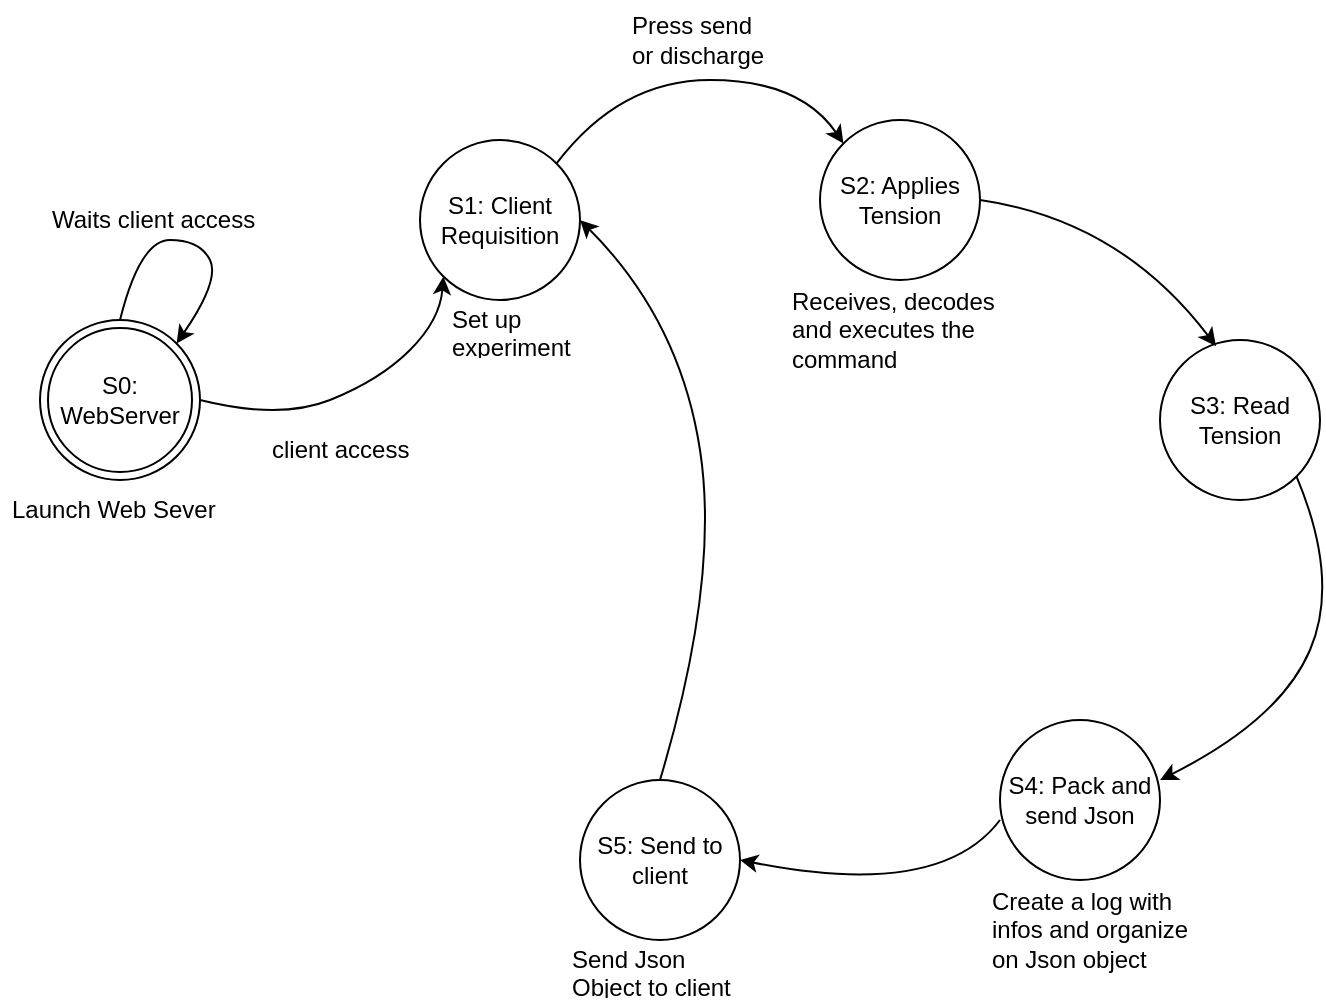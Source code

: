 <mxfile>
    <diagram id="NDqcSUCW45T6UChjGfSE" name="Page-1">
        <mxGraphModel dx="1086" dy="779" grid="1" gridSize="10" guides="1" tooltips="1" connect="1" arrows="1" fold="1" page="1" pageScale="1" pageWidth="850" pageHeight="1100" math="0" shadow="0">
            <root>
                <mxCell id="0"/>
                <mxCell id="1" parent="0"/>
                <mxCell id="2" value="S0: WebServer" style="ellipse;shape=doubleEllipse;html=1;dashed=0;whiteSpace=wrap;aspect=fixed;" vertex="1" parent="1">
                    <mxGeometry x="80" y="250" width="80" height="80" as="geometry"/>
                </mxCell>
                <mxCell id="3" value="S1: Client Requisition" style="ellipse;whiteSpace=wrap;html=1;aspect=fixed;" vertex="1" parent="1">
                    <mxGeometry x="270" y="160" width="80" height="80" as="geometry"/>
                </mxCell>
                <mxCell id="5" value="S2: Applies Tension" style="ellipse;whiteSpace=wrap;html=1;aspect=fixed;" vertex="1" parent="1">
                    <mxGeometry x="470" y="150" width="80" height="80" as="geometry"/>
                </mxCell>
                <mxCell id="6" value="S3: Read Tension" style="ellipse;whiteSpace=wrap;html=1;aspect=fixed;" vertex="1" parent="1">
                    <mxGeometry x="640" y="260" width="80" height="80" as="geometry"/>
                </mxCell>
                <mxCell id="7" value="S4: Pack and send Json" style="ellipse;whiteSpace=wrap;html=1;aspect=fixed;" vertex="1" parent="1">
                    <mxGeometry x="560" y="450" width="80" height="80" as="geometry"/>
                </mxCell>
                <mxCell id="8" value="S5: Send to client" style="ellipse;whiteSpace=wrap;html=1;aspect=fixed;" vertex="1" parent="1">
                    <mxGeometry x="350" y="480" width="80" height="80" as="geometry"/>
                </mxCell>
                <mxCell id="9" value="" style="curved=1;endArrow=classic;html=1;exitX=0.5;exitY=0;exitDx=0;exitDy=0;entryX=1;entryY=0;entryDx=0;entryDy=0;" edge="1" parent="1" source="2" target="2">
                    <mxGeometry width="50" height="50" relative="1" as="geometry">
                        <mxPoint x="520" y="520" as="sourcePoint"/>
                        <mxPoint x="190" y="280" as="targetPoint"/>
                        <Array as="points">
                            <mxPoint x="130" y="210"/>
                            <mxPoint x="160" y="210"/>
                            <mxPoint x="170" y="230"/>
                        </Array>
                    </mxGeometry>
                </mxCell>
                <mxCell id="10" value="" style="curved=1;endArrow=classic;html=1;exitX=1;exitY=0.5;exitDx=0;exitDy=0;entryX=0;entryY=1;entryDx=0;entryDy=0;" edge="1" parent="1" source="2" target="3">
                    <mxGeometry width="50" height="50" relative="1" as="geometry">
                        <mxPoint x="130" y="260" as="sourcePoint"/>
                        <mxPoint x="158" y="272" as="targetPoint"/>
                        <Array as="points">
                            <mxPoint x="200" y="300"/>
                            <mxPoint x="250" y="280"/>
                            <mxPoint x="280" y="250"/>
                        </Array>
                    </mxGeometry>
                </mxCell>
                <mxCell id="11" value="" style="curved=1;endArrow=classic;html=1;exitX=1;exitY=0;exitDx=0;exitDy=0;entryX=0;entryY=0;entryDx=0;entryDy=0;" edge="1" parent="1" source="3" target="5">
                    <mxGeometry width="50" height="50" relative="1" as="geometry">
                        <mxPoint x="170" y="300" as="sourcePoint"/>
                        <mxPoint x="292" y="238" as="targetPoint"/>
                        <Array as="points">
                            <mxPoint x="370" y="130"/>
                            <mxPoint x="460" y="130"/>
                        </Array>
                    </mxGeometry>
                </mxCell>
                <mxCell id="13" value="" style="curved=1;endArrow=classic;html=1;exitX=1;exitY=0.5;exitDx=0;exitDy=0;entryX=0.35;entryY=0.038;entryDx=0;entryDy=0;entryPerimeter=0;" edge="1" parent="1" source="5" target="6">
                    <mxGeometry width="50" height="50" relative="1" as="geometry">
                        <mxPoint x="170" y="300" as="sourcePoint"/>
                        <mxPoint x="292" y="238" as="targetPoint"/>
                        <Array as="points">
                            <mxPoint x="620" y="200"/>
                        </Array>
                    </mxGeometry>
                </mxCell>
                <mxCell id="14" value="" style="curved=1;endArrow=classic;html=1;exitX=1;exitY=1;exitDx=0;exitDy=0;entryX=1;entryY=0.375;entryDx=0;entryDy=0;entryPerimeter=0;" edge="1" parent="1" source="6" target="7">
                    <mxGeometry width="50" height="50" relative="1" as="geometry">
                        <mxPoint x="535" y="237" as="sourcePoint"/>
                        <mxPoint x="650" y="310" as="targetPoint"/>
                        <Array as="points">
                            <mxPoint x="730" y="380"/>
                            <mxPoint x="700" y="450"/>
                        </Array>
                    </mxGeometry>
                </mxCell>
                <mxCell id="15" value="" style="curved=1;endArrow=classic;html=1;exitX=0;exitY=0.625;exitDx=0;exitDy=0;entryX=1;entryY=0.5;entryDx=0;entryDy=0;exitPerimeter=0;" edge="1" parent="1" source="7" target="8">
                    <mxGeometry width="50" height="50" relative="1" as="geometry">
                        <mxPoint x="718" y="338" as="sourcePoint"/>
                        <mxPoint x="650" y="490" as="targetPoint"/>
                        <Array as="points">
                            <mxPoint x="530" y="540"/>
                        </Array>
                    </mxGeometry>
                </mxCell>
                <mxCell id="16" value="" style="curved=1;endArrow=classic;html=1;exitX=0.5;exitY=0;exitDx=0;exitDy=0;entryX=1;entryY=0.5;entryDx=0;entryDy=0;" edge="1" parent="1" source="8" target="3">
                    <mxGeometry width="50" height="50" relative="1" as="geometry">
                        <mxPoint x="520" y="520" as="sourcePoint"/>
                        <mxPoint x="570" y="470" as="targetPoint"/>
                        <Array as="points">
                            <mxPoint x="420" y="380"/>
                            <mxPoint x="400" y="250"/>
                        </Array>
                    </mxGeometry>
                </mxCell>
                <mxCell id="17" value="Launch Web Sever" style="text;strokeColor=none;fillColor=none;align=left;verticalAlign=middle;spacingLeft=4;spacingRight=4;overflow=hidden;points=[[0,0.5],[1,0.5]];portConstraint=eastwest;rotatable=0;whiteSpace=wrap;html=1;" vertex="1" parent="1">
                    <mxGeometry x="60" y="330" width="120" height="30" as="geometry"/>
                </mxCell>
                <mxCell id="18" value="Set up experiment" style="text;strokeColor=none;fillColor=none;align=left;verticalAlign=middle;spacingLeft=4;spacingRight=4;overflow=hidden;points=[[0,0.5],[1,0.5]];portConstraint=eastwest;rotatable=0;whiteSpace=wrap;html=1;" vertex="1" parent="1">
                    <mxGeometry x="280" y="240" width="80" height="30" as="geometry"/>
                </mxCell>
                <mxCell id="19" value="Receives, decodes and executes the command" style="text;strokeColor=none;fillColor=none;align=left;verticalAlign=middle;spacingLeft=4;spacingRight=4;overflow=hidden;points=[[0,0.5],[1,0.5]];portConstraint=eastwest;rotatable=0;whiteSpace=wrap;html=1;" vertex="1" parent="1">
                    <mxGeometry x="450" y="230" width="120" height="50" as="geometry"/>
                </mxCell>
                <mxCell id="21" value="Create a log with infos and organize on Json object" style="text;strokeColor=none;fillColor=none;align=left;verticalAlign=middle;spacingLeft=4;spacingRight=4;overflow=hidden;points=[[0,0.5],[1,0.5]];portConstraint=eastwest;rotatable=0;whiteSpace=wrap;html=1;" vertex="1" parent="1">
                    <mxGeometry x="550" y="530" width="120" height="50" as="geometry"/>
                </mxCell>
                <mxCell id="22" value="Send Json Object to client&amp;nbsp;" style="text;strokeColor=none;fillColor=none;align=left;verticalAlign=middle;spacingLeft=4;spacingRight=4;overflow=hidden;points=[[0,0.5],[1,0.5]];portConstraint=eastwest;rotatable=0;whiteSpace=wrap;html=1;" vertex="1" parent="1">
                    <mxGeometry x="340" y="560" width="100" height="30" as="geometry"/>
                </mxCell>
                <mxCell id="23" value="Waits client access" style="text;strokeColor=none;fillColor=none;align=left;verticalAlign=middle;spacingLeft=4;spacingRight=4;overflow=hidden;points=[[0,0.5],[1,0.5]];portConstraint=eastwest;rotatable=0;whiteSpace=wrap;html=1;" vertex="1" parent="1">
                    <mxGeometry x="80" y="185" width="120" height="30" as="geometry"/>
                </mxCell>
                <mxCell id="24" value="client access" style="text;strokeColor=none;fillColor=none;align=left;verticalAlign=middle;spacingLeft=4;spacingRight=4;overflow=hidden;points=[[0,0.5],[1,0.5]];portConstraint=eastwest;rotatable=0;whiteSpace=wrap;html=1;" vertex="1" parent="1">
                    <mxGeometry x="190" y="300" width="80" height="30" as="geometry"/>
                </mxCell>
                <mxCell id="25" value="Press send or discharge" style="text;strokeColor=none;fillColor=none;align=left;verticalAlign=middle;spacingLeft=4;spacingRight=4;overflow=hidden;points=[[0,0.5],[1,0.5]];portConstraint=eastwest;rotatable=0;whiteSpace=wrap;html=1;" vertex="1" parent="1">
                    <mxGeometry x="370" y="90" width="80" height="40" as="geometry"/>
                </mxCell>
            </root>
        </mxGraphModel>
    </diagram>
</mxfile>